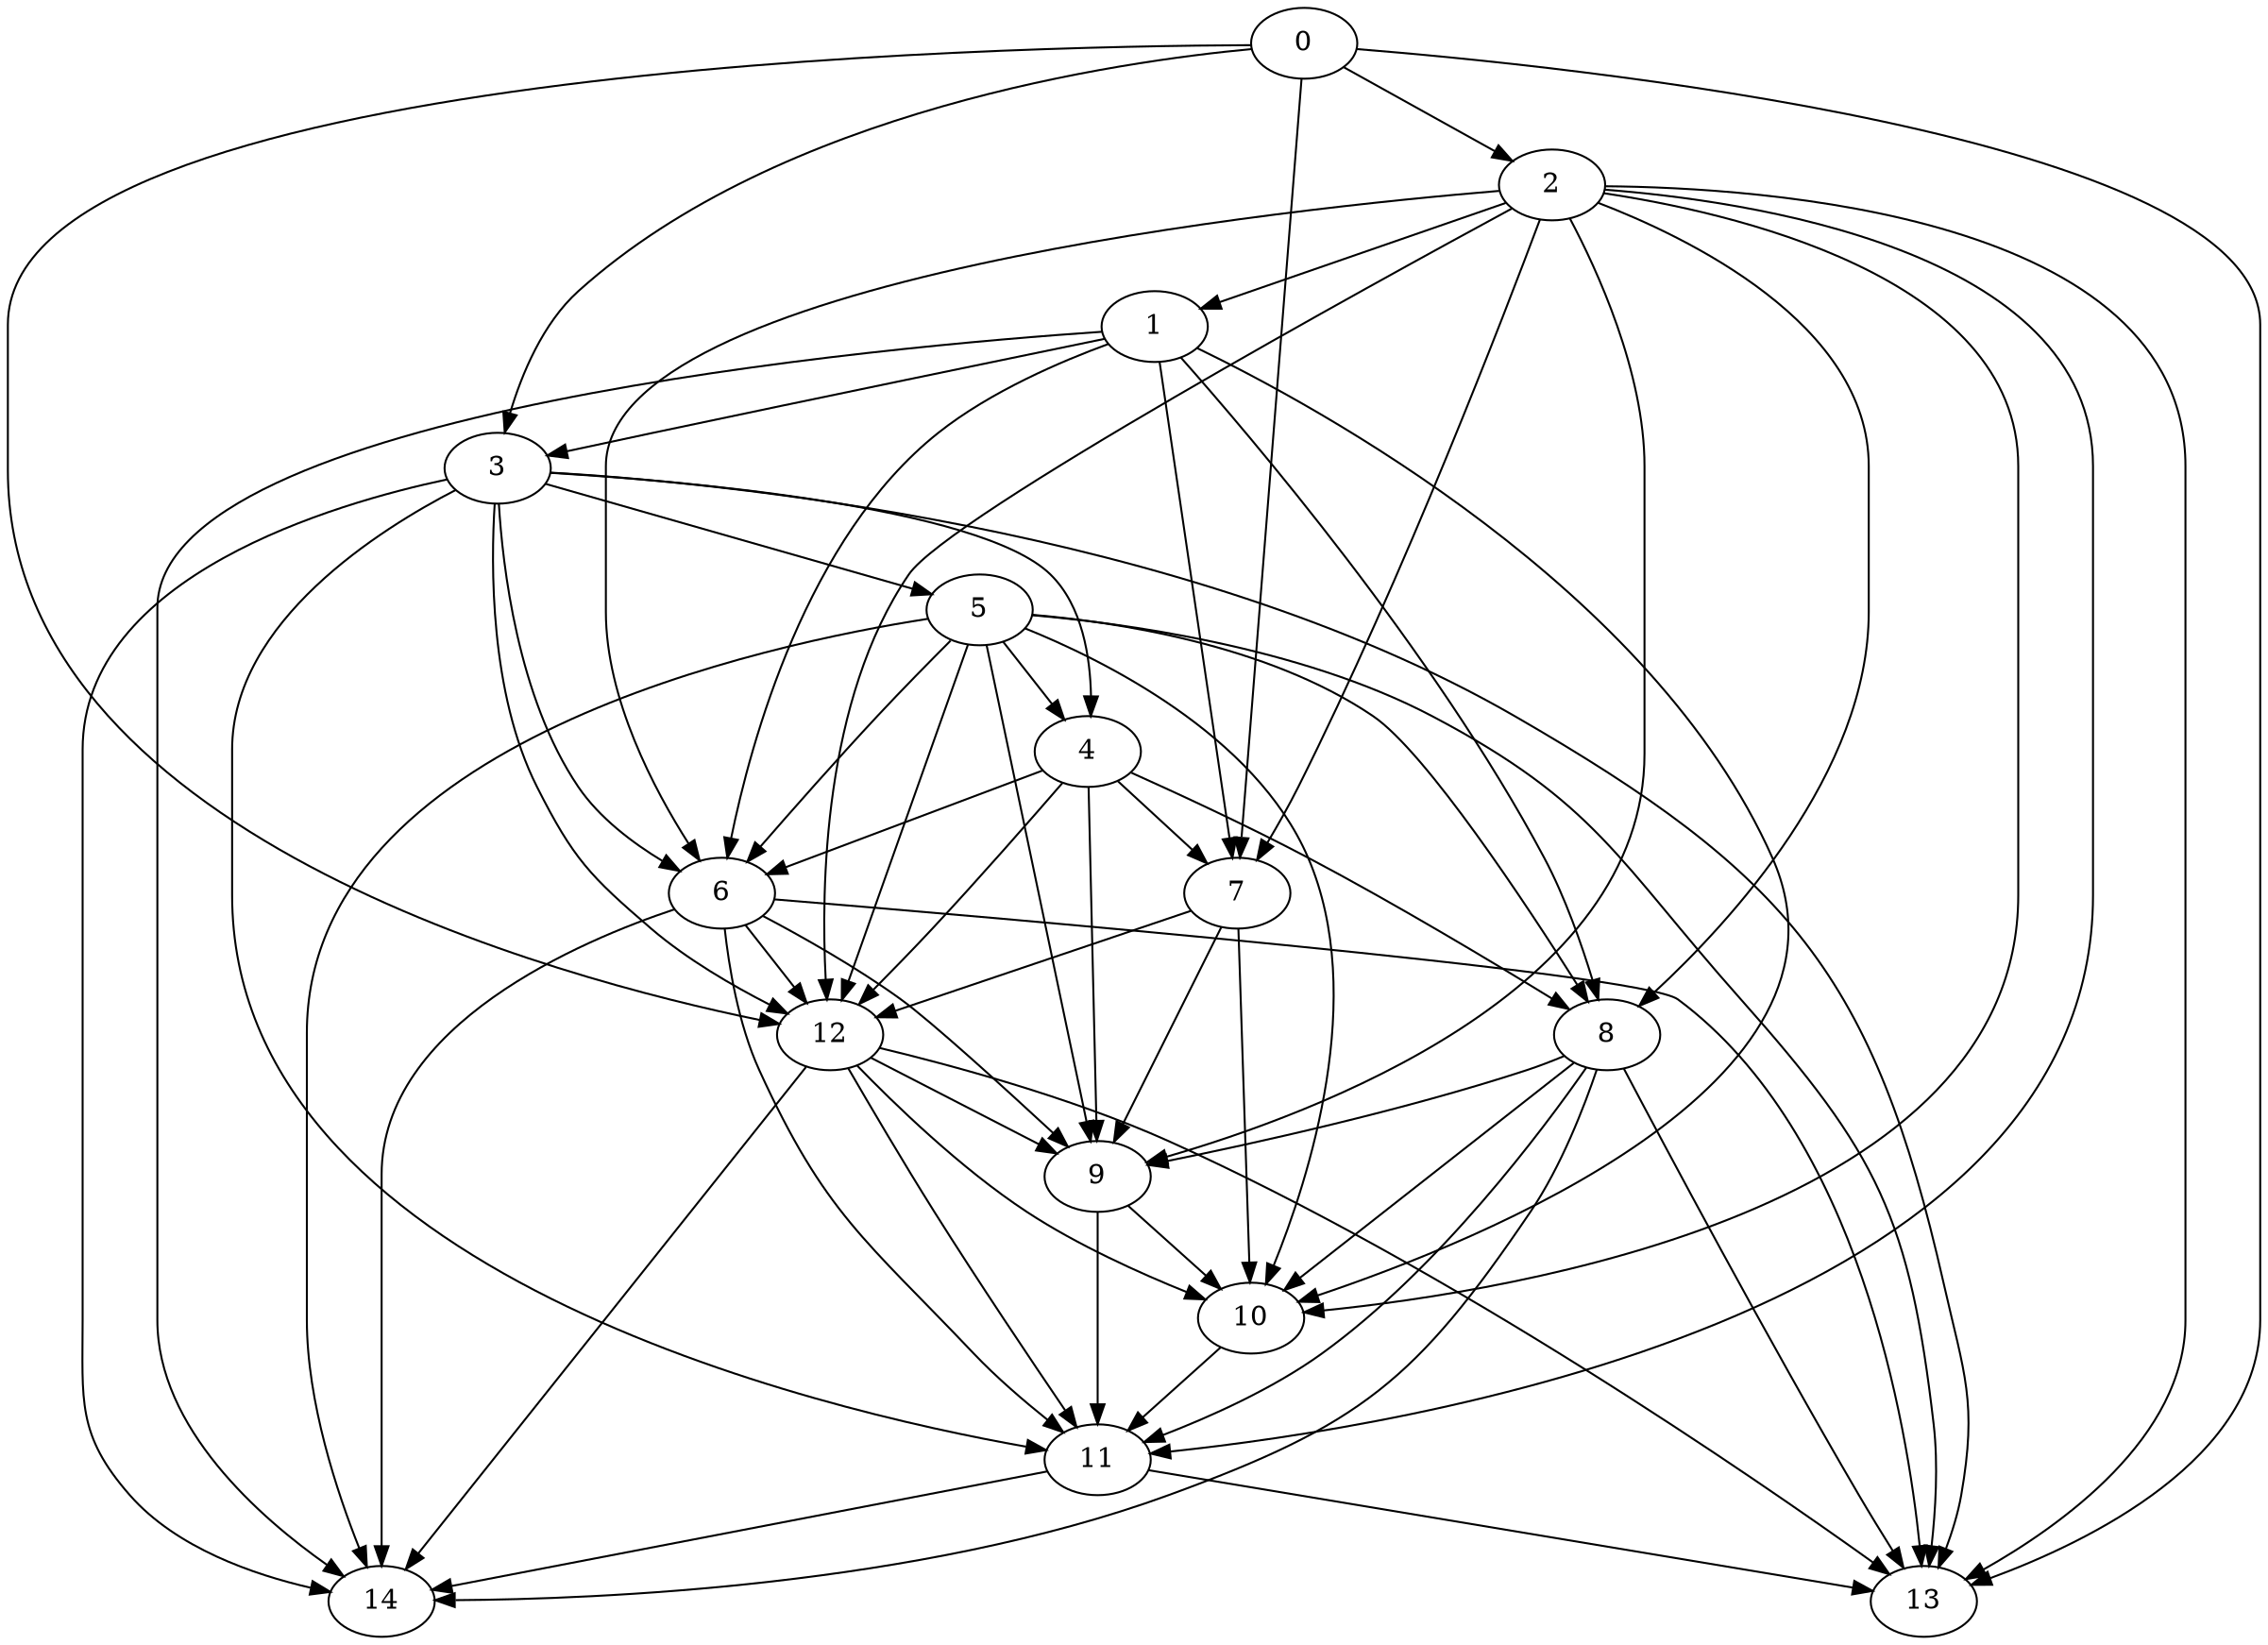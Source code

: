 digraph G {
	0 -> 2
	0 -> 3
	0 -> 7
	0 -> 12
	0 -> 13
	1 -> 3
	1 -> 6
	1 -> 7
	1 -> 8
	1 -> 10
	1 -> 14
	2 -> 1
	2 -> 6
	2 -> 7
	2 -> 8
	2 -> 9
	2 -> 10
	2 -> 11
	2 -> 12
	2 -> 13
	3 -> 4
	3 -> 5
	3 -> 6
	3 -> 11
	3 -> 12
	3 -> 13
	3 -> 14
	4 -> 6
	4 -> 7
	4 -> 8
	4 -> 9
	4 -> 12
	5 -> 4
	5 -> 6
	5 -> 8
	5 -> 9
	5 -> 10
	5 -> 12
	5 -> 13
	5 -> 14
	6 -> 9
	6 -> 11
	6 -> 12
	6 -> 13
	6 -> 14
	7 -> 9
	7 -> 10
	7 -> 12
	8 -> 9
	8 -> 10
	8 -> 11
	8 -> 13
	8 -> 14
	9 -> 10
	9 -> 11
	10 -> 11
	11 -> 13
	11 -> 14
	12 -> 9
	12 -> 10
	12 -> 11
	12 -> 13
	12 -> 14
}
